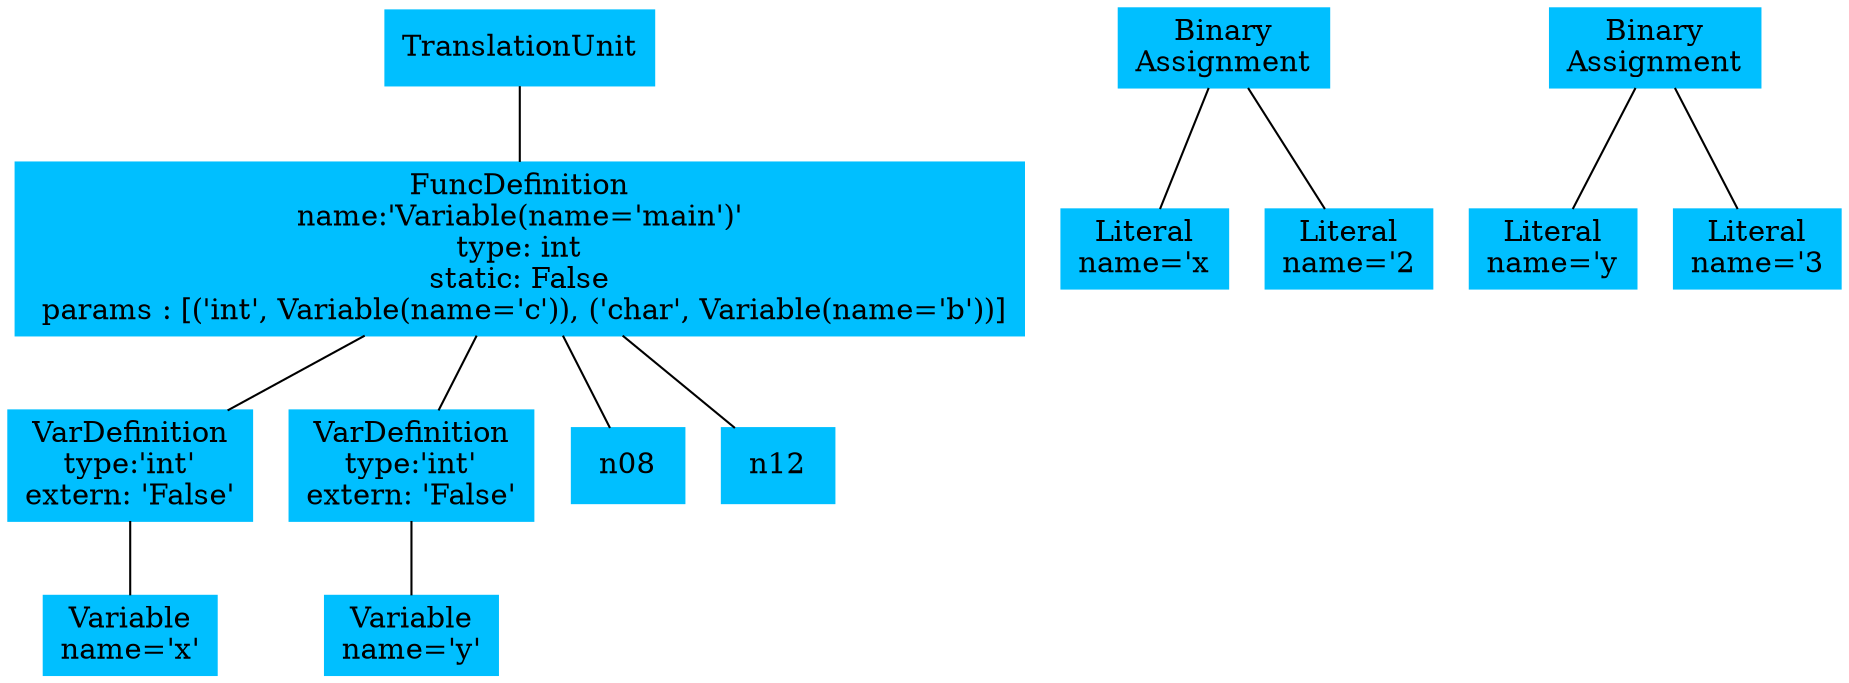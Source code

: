 // AST
digraph AST {
	node [color=deepskyblue shape=box style=filled]
	edge [arrowhead=none]
	n01 [label="TranslationUnit\n"]
	n02 [label="FuncDefinition\nname:'Variable(name='main')'\ntype: int\nstatic: False\n params : [('int', Variable(name='c')), ('char', Variable(name='b'))]"]
	n03 [label="VarDefinition\ntype:'int'\nextern: 'False'"]
	n04 [label="Variable\nname='x'"]
	n03 -> n04
	n02 -> n03
	n05 [label="VarDefinition\ntype:'int'\nextern: 'False'"]
	n06 [label="Variable\nname='y'"]
	n05 -> n06
	n02 -> n05
	n07 [label=ExprStmt]
	n08 [label="Binary\nAssignment"]
	n09 [label="Literal\nname='x"]
	n08 -> n09
	n10 [label="Literal\nname='2"]
	n08 -> n10
	n07 [label=n08]
	n02 -> n07
	n11 [label=ExprStmt]
	n12 [label="Binary\nAssignment"]
	n13 [label="Literal\nname='y"]
	n12 -> n13
	n14 [label="Literal\nname='3"]
	n12 -> n14
	n11 [label=n12]
	n02 -> n11
	n01 -> n02
}
